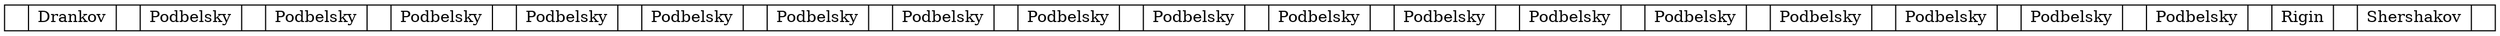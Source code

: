 digraph btree {
node [shape = record, height = .1];
node0[label = "<c0>|Drankov|<c1>|Podbelsky|<c2>|Podbelsky|<c3>|Podbelsky|<c4>|Podbelsky|<c5>|Podbelsky|<c6>|Podbelsky|<c7>|Podbelsky|<c8>|Podbelsky|<c9>|Podbelsky|<c10>|Podbelsky|<c11>|Podbelsky|<c12>|Podbelsky|<c13>|Podbelsky|<c14>|Podbelsky|<c15>|Podbelsky|<c16>|Podbelsky|<c17>|Podbelsky|<c18>|Rigin|<c19>|Shershakov|<c20>"];
}
